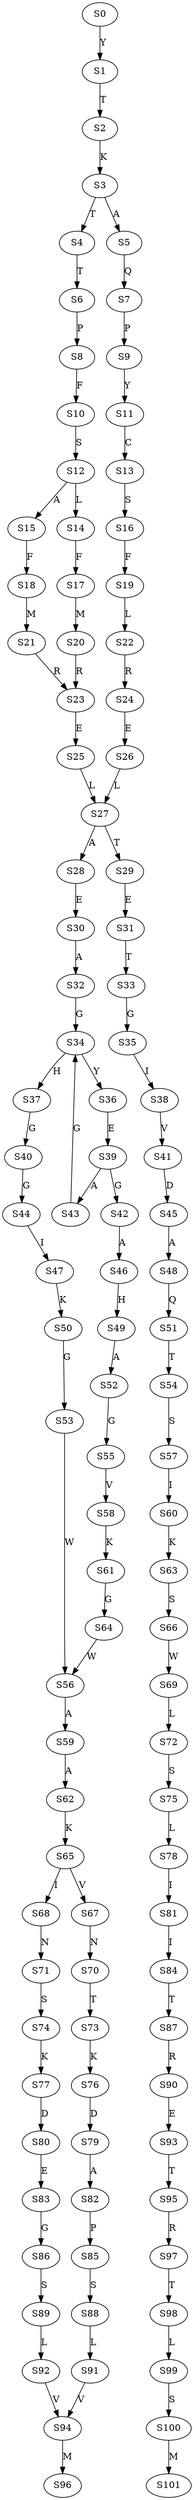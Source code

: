 strict digraph  {
	S0 -> S1 [ label = Y ];
	S1 -> S2 [ label = T ];
	S2 -> S3 [ label = K ];
	S3 -> S4 [ label = T ];
	S3 -> S5 [ label = A ];
	S4 -> S6 [ label = T ];
	S5 -> S7 [ label = Q ];
	S6 -> S8 [ label = P ];
	S7 -> S9 [ label = P ];
	S8 -> S10 [ label = F ];
	S9 -> S11 [ label = Y ];
	S10 -> S12 [ label = S ];
	S11 -> S13 [ label = C ];
	S12 -> S14 [ label = L ];
	S12 -> S15 [ label = A ];
	S13 -> S16 [ label = S ];
	S14 -> S17 [ label = F ];
	S15 -> S18 [ label = F ];
	S16 -> S19 [ label = F ];
	S17 -> S20 [ label = M ];
	S18 -> S21 [ label = M ];
	S19 -> S22 [ label = L ];
	S20 -> S23 [ label = R ];
	S21 -> S23 [ label = R ];
	S22 -> S24 [ label = R ];
	S23 -> S25 [ label = E ];
	S24 -> S26 [ label = E ];
	S25 -> S27 [ label = L ];
	S26 -> S27 [ label = L ];
	S27 -> S28 [ label = A ];
	S27 -> S29 [ label = T ];
	S28 -> S30 [ label = E ];
	S29 -> S31 [ label = E ];
	S30 -> S32 [ label = A ];
	S31 -> S33 [ label = T ];
	S32 -> S34 [ label = G ];
	S33 -> S35 [ label = G ];
	S34 -> S36 [ label = Y ];
	S34 -> S37 [ label = H ];
	S35 -> S38 [ label = I ];
	S36 -> S39 [ label = E ];
	S37 -> S40 [ label = G ];
	S38 -> S41 [ label = V ];
	S39 -> S42 [ label = G ];
	S39 -> S43 [ label = A ];
	S40 -> S44 [ label = G ];
	S41 -> S45 [ label = D ];
	S42 -> S46 [ label = A ];
	S43 -> S34 [ label = G ];
	S44 -> S47 [ label = I ];
	S45 -> S48 [ label = A ];
	S46 -> S49 [ label = H ];
	S47 -> S50 [ label = K ];
	S48 -> S51 [ label = Q ];
	S49 -> S52 [ label = A ];
	S50 -> S53 [ label = G ];
	S51 -> S54 [ label = T ];
	S52 -> S55 [ label = G ];
	S53 -> S56 [ label = W ];
	S54 -> S57 [ label = S ];
	S55 -> S58 [ label = V ];
	S56 -> S59 [ label = A ];
	S57 -> S60 [ label = I ];
	S58 -> S61 [ label = K ];
	S59 -> S62 [ label = A ];
	S60 -> S63 [ label = K ];
	S61 -> S64 [ label = G ];
	S62 -> S65 [ label = K ];
	S63 -> S66 [ label = S ];
	S64 -> S56 [ label = W ];
	S65 -> S67 [ label = V ];
	S65 -> S68 [ label = I ];
	S66 -> S69 [ label = W ];
	S67 -> S70 [ label = N ];
	S68 -> S71 [ label = N ];
	S69 -> S72 [ label = L ];
	S70 -> S73 [ label = T ];
	S71 -> S74 [ label = S ];
	S72 -> S75 [ label = S ];
	S73 -> S76 [ label = K ];
	S74 -> S77 [ label = K ];
	S75 -> S78 [ label = L ];
	S76 -> S79 [ label = D ];
	S77 -> S80 [ label = D ];
	S78 -> S81 [ label = I ];
	S79 -> S82 [ label = A ];
	S80 -> S83 [ label = E ];
	S81 -> S84 [ label = I ];
	S82 -> S85 [ label = P ];
	S83 -> S86 [ label = G ];
	S84 -> S87 [ label = T ];
	S85 -> S88 [ label = S ];
	S86 -> S89 [ label = S ];
	S87 -> S90 [ label = R ];
	S88 -> S91 [ label = L ];
	S89 -> S92 [ label = L ];
	S90 -> S93 [ label = E ];
	S91 -> S94 [ label = V ];
	S92 -> S94 [ label = V ];
	S93 -> S95 [ label = T ];
	S94 -> S96 [ label = M ];
	S95 -> S97 [ label = R ];
	S97 -> S98 [ label = T ];
	S98 -> S99 [ label = L ];
	S99 -> S100 [ label = S ];
	S100 -> S101 [ label = M ];
}
